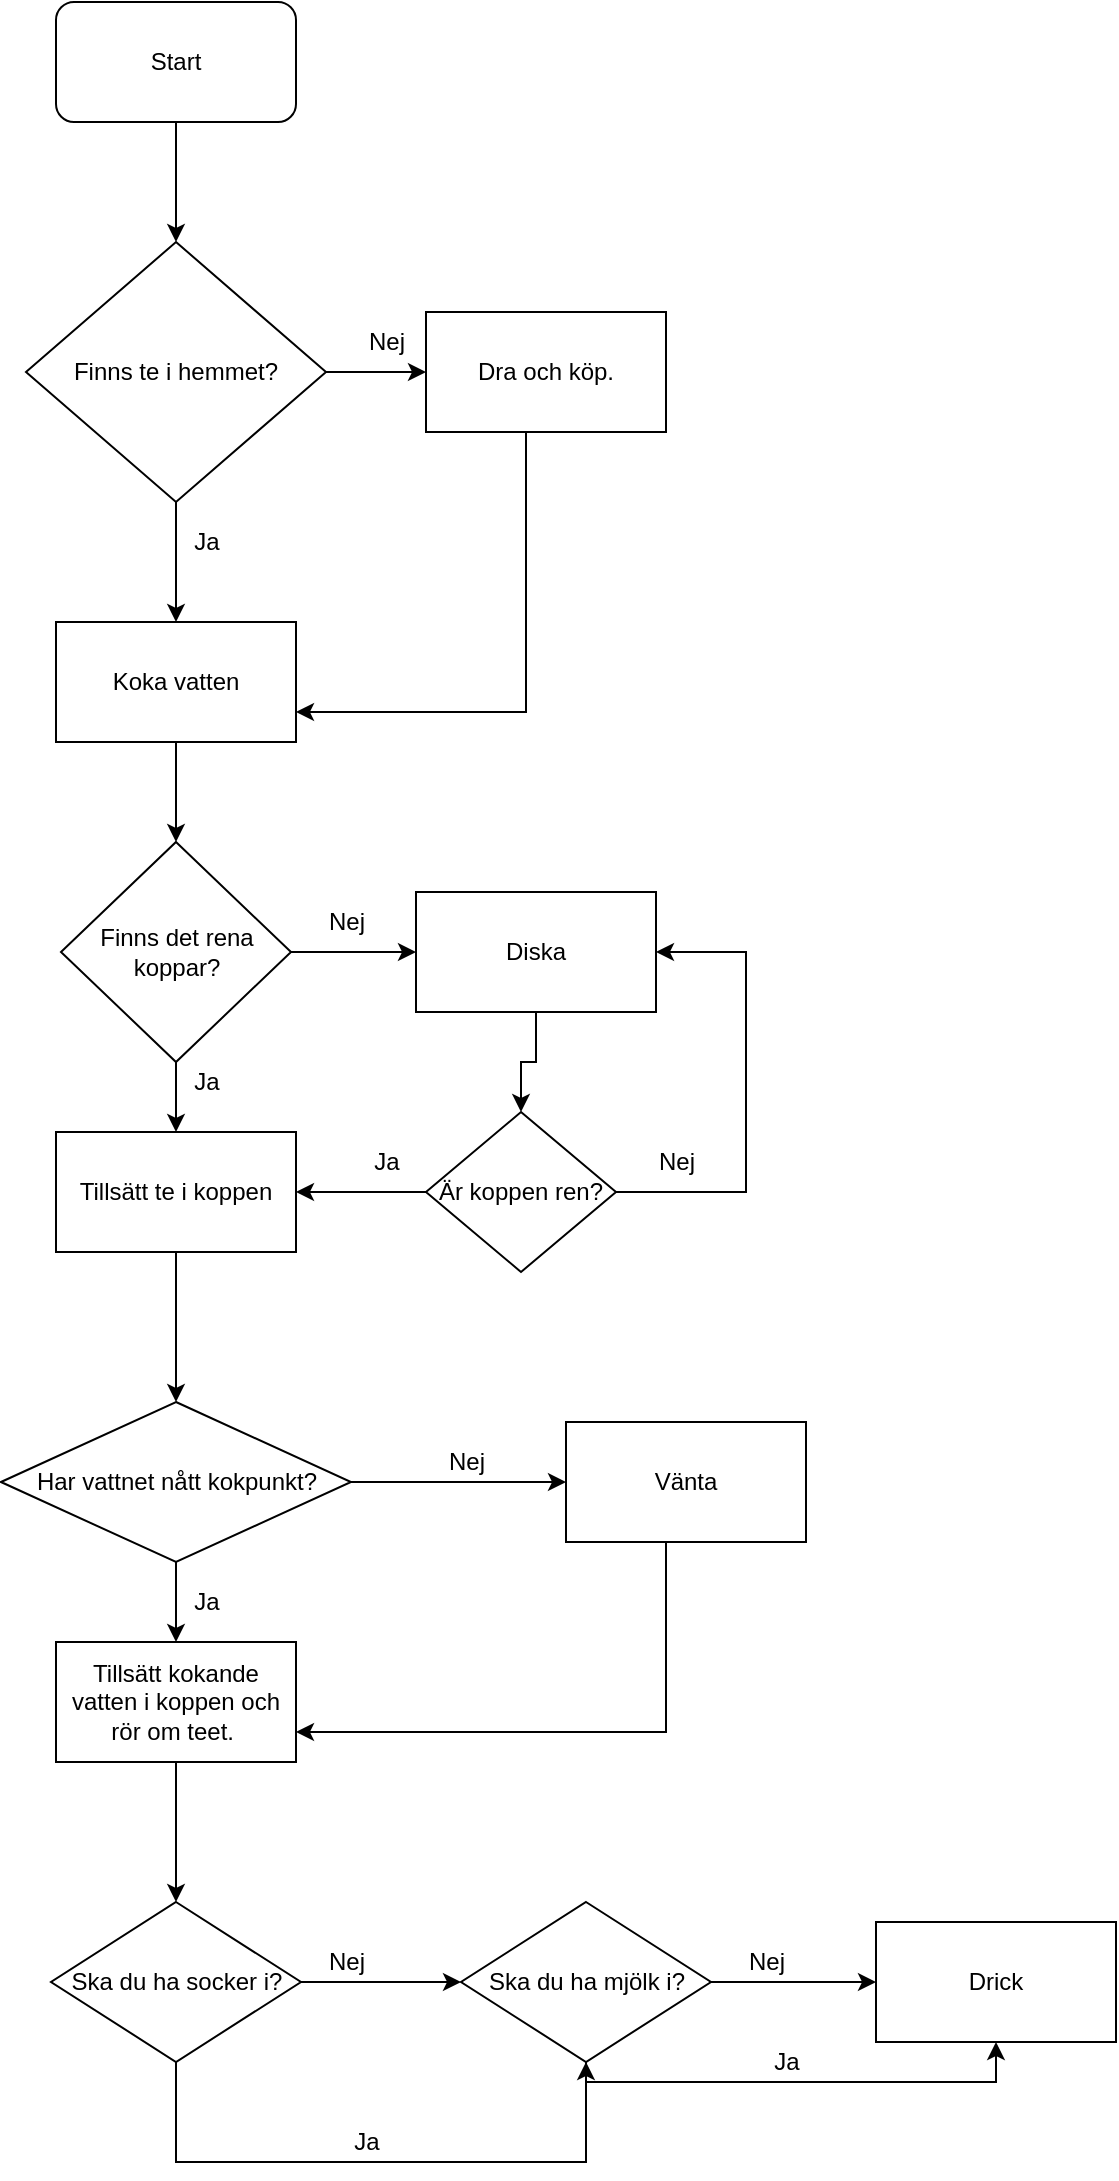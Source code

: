 <mxfile version="15.8.3" type="device"><diagram id="LWJXK3yX3eVwaea6qZ7l" name="Page-1"><mxGraphModel dx="1185" dy="655" grid="1" gridSize="10" guides="1" tooltips="1" connect="1" arrows="1" fold="1" page="1" pageScale="1" pageWidth="583" pageHeight="827" math="0" shadow="0"><root><mxCell id="0"/><mxCell id="1" parent="0"/><mxCell id="wRqr_tkqIdiRhBCZ53mD-4" style="edgeStyle=orthogonalEdgeStyle;rounded=0;orthogonalLoop=1;jettySize=auto;html=1;" edge="1" parent="1" source="wRqr_tkqIdiRhBCZ53mD-2" target="wRqr_tkqIdiRhBCZ53mD-3"><mxGeometry relative="1" as="geometry"/></mxCell><mxCell id="wRqr_tkqIdiRhBCZ53mD-2" value="Start" style="rounded=1;whiteSpace=wrap;html=1;" vertex="1" parent="1"><mxGeometry x="335" y="20" width="120" height="60" as="geometry"/></mxCell><mxCell id="wRqr_tkqIdiRhBCZ53mD-7" value="" style="edgeStyle=orthogonalEdgeStyle;rounded=0;orthogonalLoop=1;jettySize=auto;html=1;" edge="1" parent="1" source="wRqr_tkqIdiRhBCZ53mD-3" target="wRqr_tkqIdiRhBCZ53mD-6"><mxGeometry relative="1" as="geometry"/></mxCell><mxCell id="wRqr_tkqIdiRhBCZ53mD-10" value="" style="edgeStyle=orthogonalEdgeStyle;rounded=0;orthogonalLoop=1;jettySize=auto;html=1;" edge="1" parent="1" source="wRqr_tkqIdiRhBCZ53mD-3" target="wRqr_tkqIdiRhBCZ53mD-9"><mxGeometry relative="1" as="geometry"/></mxCell><mxCell id="wRqr_tkqIdiRhBCZ53mD-3" value="Finns te i hemmet?" style="rhombus;whiteSpace=wrap;html=1;" vertex="1" parent="1"><mxGeometry x="320" y="140" width="150" height="130" as="geometry"/></mxCell><mxCell id="wRqr_tkqIdiRhBCZ53mD-62" style="edgeStyle=orthogonalEdgeStyle;rounded=0;orthogonalLoop=1;jettySize=auto;html=1;entryX=1;entryY=0.75;entryDx=0;entryDy=0;" edge="1" parent="1" source="wRqr_tkqIdiRhBCZ53mD-6" target="wRqr_tkqIdiRhBCZ53mD-9"><mxGeometry relative="1" as="geometry"><mxPoint x="580" y="380" as="targetPoint"/><Array as="points"><mxPoint x="570" y="375"/></Array></mxGeometry></mxCell><mxCell id="wRqr_tkqIdiRhBCZ53mD-6" value="Dra och köp." style="rounded=0;whiteSpace=wrap;html=1;" vertex="1" parent="1"><mxGeometry x="520" y="175" width="120" height="60" as="geometry"/></mxCell><mxCell id="wRqr_tkqIdiRhBCZ53mD-8" value="Nej" style="text;html=1;align=center;verticalAlign=middle;resizable=0;points=[];autosize=1;strokeColor=none;fillColor=none;" vertex="1" parent="1"><mxGeometry x="485" y="180" width="30" height="20" as="geometry"/></mxCell><mxCell id="wRqr_tkqIdiRhBCZ53mD-13" value="" style="edgeStyle=orthogonalEdgeStyle;rounded=0;orthogonalLoop=1;jettySize=auto;html=1;" edge="1" parent="1" source="wRqr_tkqIdiRhBCZ53mD-9" target="wRqr_tkqIdiRhBCZ53mD-12"><mxGeometry relative="1" as="geometry"/></mxCell><mxCell id="wRqr_tkqIdiRhBCZ53mD-9" value="Koka vatten" style="rounded=0;whiteSpace=wrap;html=1;" vertex="1" parent="1"><mxGeometry x="335" y="330" width="120" height="60" as="geometry"/></mxCell><mxCell id="wRqr_tkqIdiRhBCZ53mD-11" value="Ja&lt;br&gt;" style="text;html=1;align=center;verticalAlign=middle;resizable=0;points=[];autosize=1;strokeColor=none;fillColor=none;" vertex="1" parent="1"><mxGeometry x="395" y="280" width="30" height="20" as="geometry"/></mxCell><mxCell id="wRqr_tkqIdiRhBCZ53mD-16" value="" style="edgeStyle=orthogonalEdgeStyle;rounded=0;orthogonalLoop=1;jettySize=auto;html=1;" edge="1" parent="1" source="wRqr_tkqIdiRhBCZ53mD-12" target="wRqr_tkqIdiRhBCZ53mD-15"><mxGeometry relative="1" as="geometry"/></mxCell><mxCell id="wRqr_tkqIdiRhBCZ53mD-18" value="" style="edgeStyle=orthogonalEdgeStyle;rounded=0;orthogonalLoop=1;jettySize=auto;html=1;" edge="1" parent="1" source="wRqr_tkqIdiRhBCZ53mD-12" target="wRqr_tkqIdiRhBCZ53mD-17"><mxGeometry relative="1" as="geometry"/></mxCell><mxCell id="wRqr_tkqIdiRhBCZ53mD-12" value="Finns det rena koppar?" style="rhombus;whiteSpace=wrap;html=1;" vertex="1" parent="1"><mxGeometry x="337.5" y="440" width="115" height="110" as="geometry"/></mxCell><mxCell id="wRqr_tkqIdiRhBCZ53mD-42" style="edgeStyle=orthogonalEdgeStyle;rounded=0;orthogonalLoop=1;jettySize=auto;html=1;exitX=0.5;exitY=1;exitDx=0;exitDy=0;" edge="1" parent="1" source="wRqr_tkqIdiRhBCZ53mD-15" target="wRqr_tkqIdiRhBCZ53mD-34"><mxGeometry relative="1" as="geometry"/></mxCell><mxCell id="wRqr_tkqIdiRhBCZ53mD-15" value="Diska" style="rounded=0;whiteSpace=wrap;html=1;" vertex="1" parent="1"><mxGeometry x="515" y="465" width="120" height="60" as="geometry"/></mxCell><mxCell id="wRqr_tkqIdiRhBCZ53mD-24" value="" style="edgeStyle=orthogonalEdgeStyle;rounded=0;orthogonalLoop=1;jettySize=auto;html=1;" edge="1" parent="1" source="wRqr_tkqIdiRhBCZ53mD-17" target="wRqr_tkqIdiRhBCZ53mD-23"><mxGeometry relative="1" as="geometry"/></mxCell><mxCell id="wRqr_tkqIdiRhBCZ53mD-17" value="Tillsätt te i koppen" style="whiteSpace=wrap;html=1;" vertex="1" parent="1"><mxGeometry x="335" y="585" width="120" height="60" as="geometry"/></mxCell><mxCell id="wRqr_tkqIdiRhBCZ53mD-19" value="Nej&lt;br&gt;" style="text;html=1;align=center;verticalAlign=middle;resizable=0;points=[];autosize=1;strokeColor=none;fillColor=none;" vertex="1" parent="1"><mxGeometry x="465" y="470" width="30" height="20" as="geometry"/></mxCell><mxCell id="wRqr_tkqIdiRhBCZ53mD-26" value="" style="edgeStyle=orthogonalEdgeStyle;rounded=0;orthogonalLoop=1;jettySize=auto;html=1;" edge="1" parent="1" source="wRqr_tkqIdiRhBCZ53mD-23" target="wRqr_tkqIdiRhBCZ53mD-25"><mxGeometry relative="1" as="geometry"/></mxCell><mxCell id="wRqr_tkqIdiRhBCZ53mD-29" value="" style="edgeStyle=orthogonalEdgeStyle;rounded=0;orthogonalLoop=1;jettySize=auto;html=1;" edge="1" parent="1" source="wRqr_tkqIdiRhBCZ53mD-23" target="wRqr_tkqIdiRhBCZ53mD-28"><mxGeometry relative="1" as="geometry"/></mxCell><mxCell id="wRqr_tkqIdiRhBCZ53mD-23" value="Har vattnet nått kokpunkt?" style="rhombus;whiteSpace=wrap;html=1;" vertex="1" parent="1"><mxGeometry x="307.5" y="720" width="175" height="80" as="geometry"/></mxCell><mxCell id="wRqr_tkqIdiRhBCZ53mD-45" style="edgeStyle=orthogonalEdgeStyle;rounded=0;orthogonalLoop=1;jettySize=auto;html=1;entryX=1;entryY=0.75;entryDx=0;entryDy=0;" edge="1" parent="1" source="wRqr_tkqIdiRhBCZ53mD-25" target="wRqr_tkqIdiRhBCZ53mD-28"><mxGeometry relative="1" as="geometry"><Array as="points"><mxPoint x="640" y="885"/></Array></mxGeometry></mxCell><mxCell id="wRqr_tkqIdiRhBCZ53mD-25" value="Vänta" style="whiteSpace=wrap;html=1;" vertex="1" parent="1"><mxGeometry x="590" y="730" width="120" height="60" as="geometry"/></mxCell><mxCell id="wRqr_tkqIdiRhBCZ53mD-27" value="Nej&lt;br&gt;" style="text;html=1;align=center;verticalAlign=middle;resizable=0;points=[];autosize=1;strokeColor=none;fillColor=none;" vertex="1" parent="1"><mxGeometry x="525" y="740" width="30" height="20" as="geometry"/></mxCell><mxCell id="wRqr_tkqIdiRhBCZ53mD-46" style="edgeStyle=orthogonalEdgeStyle;rounded=0;orthogonalLoop=1;jettySize=auto;html=1;" edge="1" parent="1" source="wRqr_tkqIdiRhBCZ53mD-28"><mxGeometry relative="1" as="geometry"><mxPoint x="395" y="970" as="targetPoint"/></mxGeometry></mxCell><mxCell id="wRqr_tkqIdiRhBCZ53mD-28" value="Tillsätt kokande vatten i koppen och rör om teet.&amp;nbsp;" style="whiteSpace=wrap;html=1;" vertex="1" parent="1"><mxGeometry x="335" y="840" width="120" height="60" as="geometry"/></mxCell><mxCell id="wRqr_tkqIdiRhBCZ53mD-30" value="Ja&lt;br&gt;" style="text;html=1;align=center;verticalAlign=middle;resizable=0;points=[];autosize=1;strokeColor=none;fillColor=none;" vertex="1" parent="1"><mxGeometry x="395" y="550" width="30" height="20" as="geometry"/></mxCell><mxCell id="wRqr_tkqIdiRhBCZ53mD-31" value="Ja&lt;br&gt;" style="text;html=1;align=center;verticalAlign=middle;resizable=0;points=[];autosize=1;strokeColor=none;fillColor=none;" vertex="1" parent="1"><mxGeometry x="395" y="810" width="30" height="20" as="geometry"/></mxCell><mxCell id="wRqr_tkqIdiRhBCZ53mD-35" value="" style="edgeStyle=orthogonalEdgeStyle;rounded=0;orthogonalLoop=1;jettySize=auto;html=1;" edge="1" parent="1" source="wRqr_tkqIdiRhBCZ53mD-34" target="wRqr_tkqIdiRhBCZ53mD-17"><mxGeometry relative="1" as="geometry"/></mxCell><mxCell id="wRqr_tkqIdiRhBCZ53mD-38" style="edgeStyle=orthogonalEdgeStyle;rounded=0;orthogonalLoop=1;jettySize=auto;html=1;exitX=1;exitY=0.5;exitDx=0;exitDy=0;entryX=1;entryY=0.5;entryDx=0;entryDy=0;" edge="1" parent="1" source="wRqr_tkqIdiRhBCZ53mD-34" target="wRqr_tkqIdiRhBCZ53mD-15"><mxGeometry relative="1" as="geometry"><mxPoint x="680" y="500" as="targetPoint"/><Array as="points"><mxPoint x="680" y="615"/><mxPoint x="680" y="495"/></Array></mxGeometry></mxCell><mxCell id="wRqr_tkqIdiRhBCZ53mD-34" value="Är koppen ren?" style="rhombus;whiteSpace=wrap;html=1;" vertex="1" parent="1"><mxGeometry x="520" y="575" width="95" height="80" as="geometry"/></mxCell><mxCell id="wRqr_tkqIdiRhBCZ53mD-36" value="Ja&lt;br&gt;" style="text;html=1;align=center;verticalAlign=middle;resizable=0;points=[];autosize=1;strokeColor=none;fillColor=none;" vertex="1" parent="1"><mxGeometry x="485" y="590" width="30" height="20" as="geometry"/></mxCell><mxCell id="wRqr_tkqIdiRhBCZ53mD-39" value="Nej" style="text;html=1;align=center;verticalAlign=middle;resizable=0;points=[];autosize=1;strokeColor=none;fillColor=none;" vertex="1" parent="1"><mxGeometry x="630" y="590" width="30" height="20" as="geometry"/></mxCell><mxCell id="wRqr_tkqIdiRhBCZ53mD-51" value="" style="edgeStyle=orthogonalEdgeStyle;rounded=0;orthogonalLoop=1;jettySize=auto;html=1;" edge="1" parent="1" source="wRqr_tkqIdiRhBCZ53mD-47" target="wRqr_tkqIdiRhBCZ53mD-50"><mxGeometry relative="1" as="geometry"/></mxCell><mxCell id="wRqr_tkqIdiRhBCZ53mD-55" style="edgeStyle=orthogonalEdgeStyle;rounded=0;orthogonalLoop=1;jettySize=auto;html=1;" edge="1" parent="1" source="wRqr_tkqIdiRhBCZ53mD-47" target="wRqr_tkqIdiRhBCZ53mD-50"><mxGeometry relative="1" as="geometry"><mxPoint x="395" y="1090" as="targetPoint"/><Array as="points"><mxPoint x="395" y="1100"/><mxPoint x="600" y="1100"/></Array></mxGeometry></mxCell><mxCell id="wRqr_tkqIdiRhBCZ53mD-47" value="Ska du ha socker i?" style="rhombus;whiteSpace=wrap;html=1;" vertex="1" parent="1"><mxGeometry x="332.5" y="970" width="125" height="80" as="geometry"/></mxCell><mxCell id="wRqr_tkqIdiRhBCZ53mD-58" value="" style="edgeStyle=orthogonalEdgeStyle;rounded=0;orthogonalLoop=1;jettySize=auto;html=1;" edge="1" parent="1" source="wRqr_tkqIdiRhBCZ53mD-50" target="wRqr_tkqIdiRhBCZ53mD-57"><mxGeometry relative="1" as="geometry"/></mxCell><mxCell id="wRqr_tkqIdiRhBCZ53mD-60" style="edgeStyle=orthogonalEdgeStyle;rounded=0;orthogonalLoop=1;jettySize=auto;html=1;entryX=0.5;entryY=1;entryDx=0;entryDy=0;" edge="1" parent="1" source="wRqr_tkqIdiRhBCZ53mD-50" target="wRqr_tkqIdiRhBCZ53mD-57"><mxGeometry relative="1" as="geometry"><mxPoint x="600" y="1150" as="targetPoint"/><Array as="points"><mxPoint x="600" y="1060"/><mxPoint x="805" y="1060"/></Array></mxGeometry></mxCell><mxCell id="wRqr_tkqIdiRhBCZ53mD-50" value="Ska du ha mjölk i?" style="rhombus;whiteSpace=wrap;html=1;" vertex="1" parent="1"><mxGeometry x="537.5" y="970" width="125" height="80" as="geometry"/></mxCell><mxCell id="wRqr_tkqIdiRhBCZ53mD-52" value="Nej" style="text;html=1;align=center;verticalAlign=middle;resizable=0;points=[];autosize=1;strokeColor=none;fillColor=none;" vertex="1" parent="1"><mxGeometry x="465" y="990" width="30" height="20" as="geometry"/></mxCell><mxCell id="wRqr_tkqIdiRhBCZ53mD-56" value="Ja" style="text;html=1;align=center;verticalAlign=middle;resizable=0;points=[];autosize=1;strokeColor=none;fillColor=none;" vertex="1" parent="1"><mxGeometry x="475" y="1080" width="30" height="20" as="geometry"/></mxCell><mxCell id="wRqr_tkqIdiRhBCZ53mD-57" value="Drick" style="whiteSpace=wrap;html=1;" vertex="1" parent="1"><mxGeometry x="745" y="980" width="120" height="60" as="geometry"/></mxCell><mxCell id="wRqr_tkqIdiRhBCZ53mD-59" value="Nej&lt;br&gt;" style="text;html=1;align=center;verticalAlign=middle;resizable=0;points=[];autosize=1;strokeColor=none;fillColor=none;" vertex="1" parent="1"><mxGeometry x="675" y="990" width="30" height="20" as="geometry"/></mxCell><mxCell id="wRqr_tkqIdiRhBCZ53mD-61" value="Ja" style="text;html=1;align=center;verticalAlign=middle;resizable=0;points=[];autosize=1;strokeColor=none;fillColor=none;" vertex="1" parent="1"><mxGeometry x="685" y="1040" width="30" height="20" as="geometry"/></mxCell></root></mxGraphModel></diagram></mxfile>